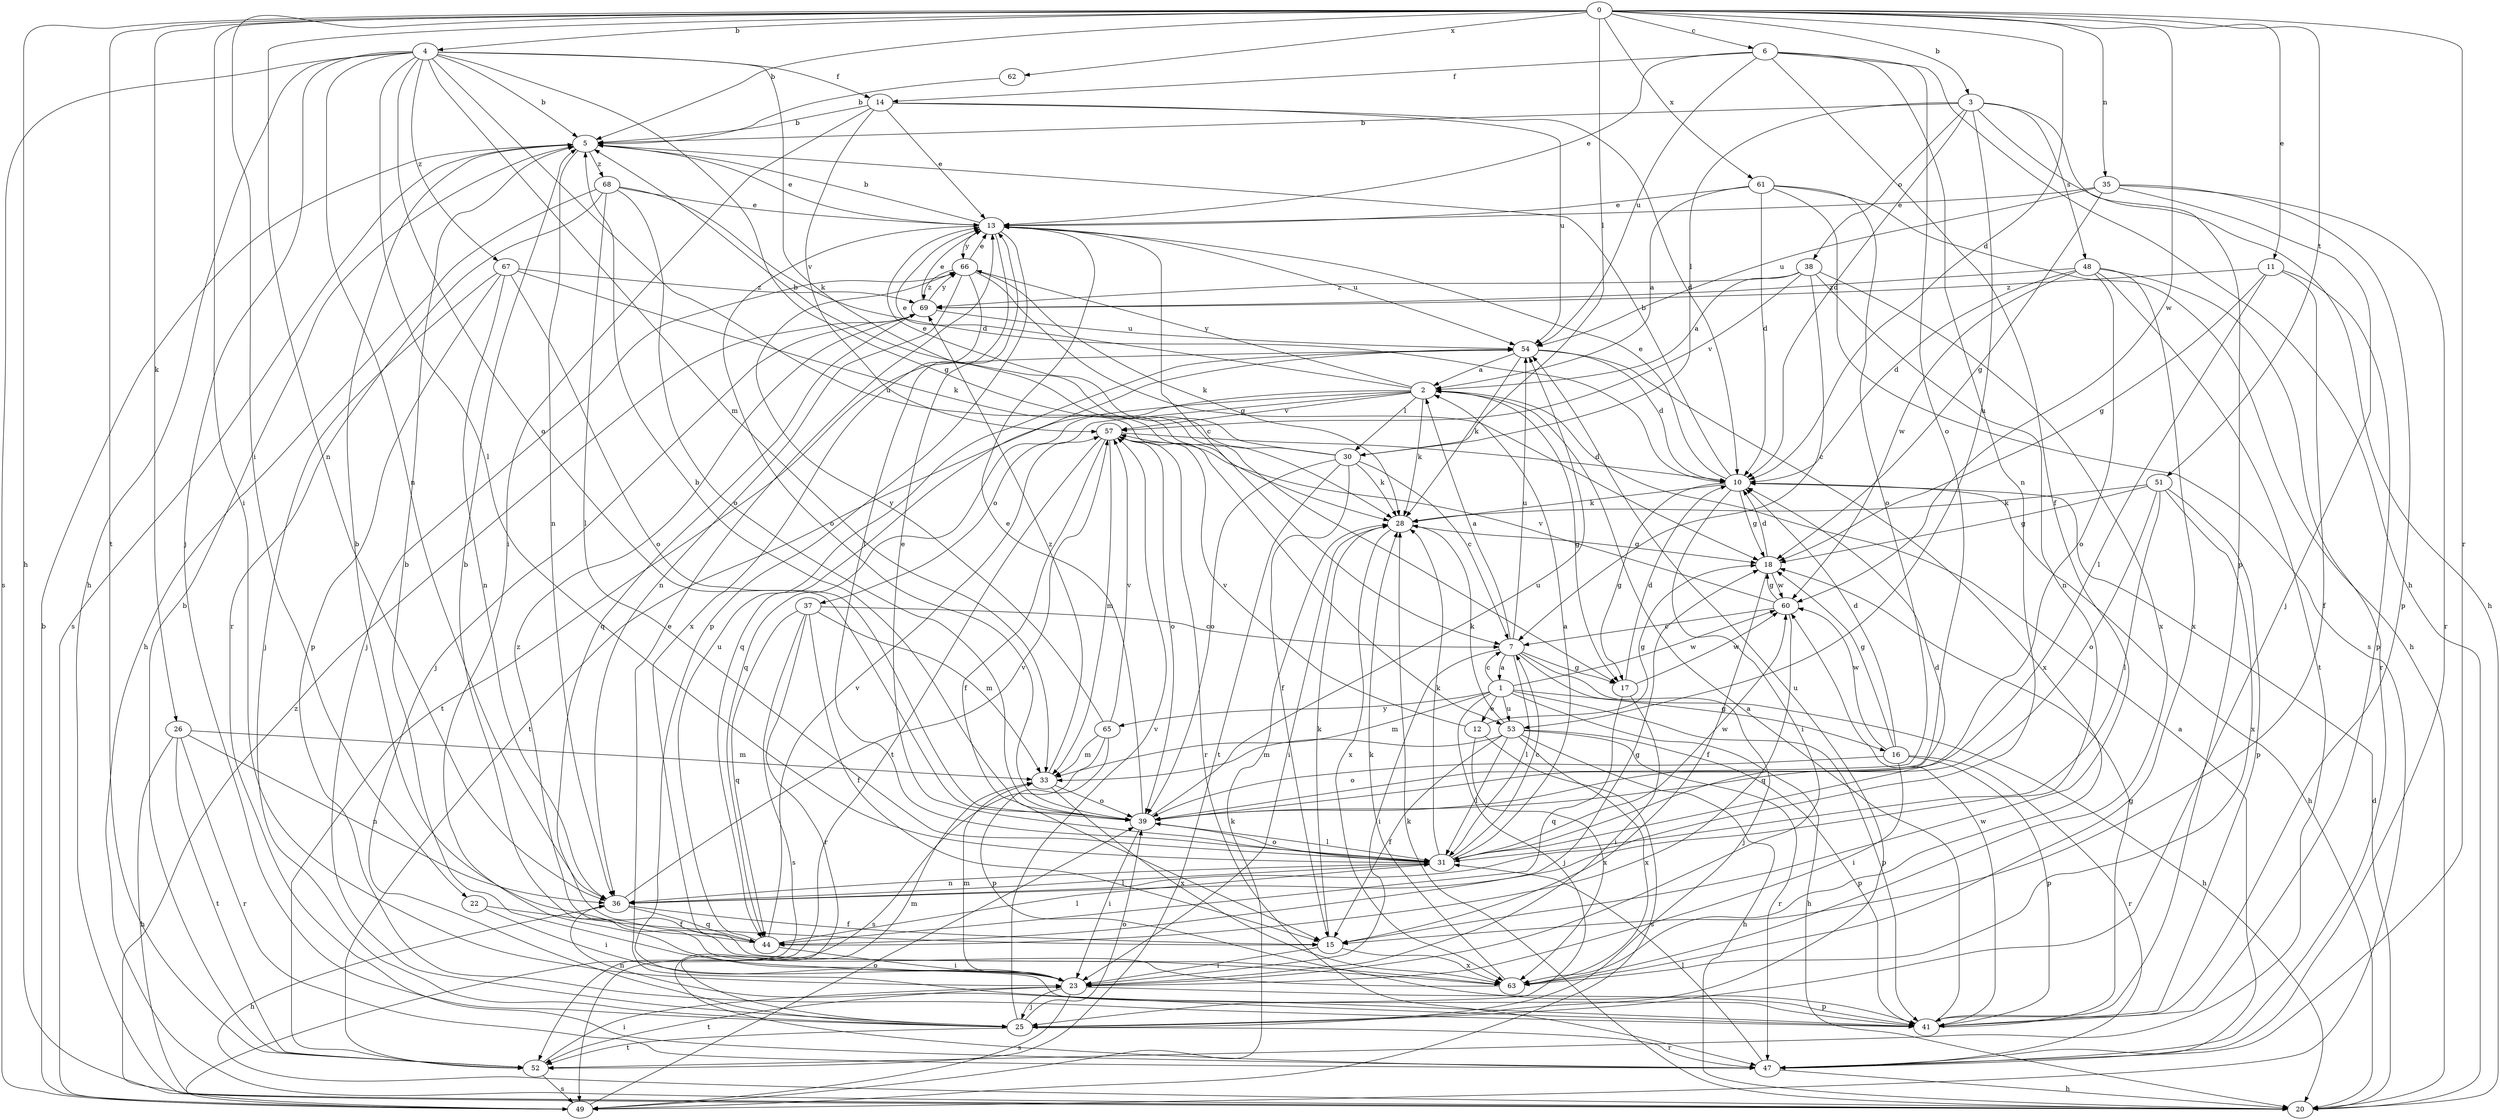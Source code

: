 strict digraph  {
0;
1;
2;
3;
4;
5;
6;
7;
10;
11;
12;
13;
14;
15;
16;
17;
18;
20;
22;
23;
25;
26;
28;
30;
31;
33;
35;
36;
37;
38;
39;
41;
44;
47;
48;
49;
51;
52;
53;
54;
57;
60;
61;
62;
63;
65;
66;
67;
68;
69;
0 -> 3  [label=b];
0 -> 4  [label=b];
0 -> 5  [label=b];
0 -> 6  [label=c];
0 -> 10  [label=d];
0 -> 11  [label=e];
0 -> 20  [label=h];
0 -> 22  [label=i];
0 -> 23  [label=i];
0 -> 26  [label=k];
0 -> 30  [label=l];
0 -> 35  [label=n];
0 -> 36  [label=n];
0 -> 47  [label=r];
0 -> 51  [label=t];
0 -> 52  [label=t];
0 -> 60  [label=w];
0 -> 61  [label=x];
0 -> 62  [label=x];
1 -> 7  [label=c];
1 -> 12  [label=e];
1 -> 16  [label=g];
1 -> 20  [label=h];
1 -> 25  [label=j];
1 -> 33  [label=m];
1 -> 41  [label=p];
1 -> 53  [label=u];
1 -> 60  [label=w];
1 -> 65  [label=y];
2 -> 13  [label=e];
2 -> 17  [label=g];
2 -> 28  [label=k];
2 -> 30  [label=l];
2 -> 37  [label=o];
2 -> 44  [label=q];
2 -> 52  [label=t];
2 -> 57  [label=v];
2 -> 66  [label=y];
3 -> 5  [label=b];
3 -> 10  [label=d];
3 -> 20  [label=h];
3 -> 30  [label=l];
3 -> 38  [label=o];
3 -> 41  [label=p];
3 -> 48  [label=s];
3 -> 53  [label=u];
4 -> 5  [label=b];
4 -> 14  [label=f];
4 -> 17  [label=g];
4 -> 20  [label=h];
4 -> 25  [label=j];
4 -> 28  [label=k];
4 -> 31  [label=l];
4 -> 33  [label=m];
4 -> 36  [label=n];
4 -> 39  [label=o];
4 -> 49  [label=s];
4 -> 53  [label=u];
4 -> 67  [label=z];
5 -> 13  [label=e];
5 -> 36  [label=n];
5 -> 49  [label=s];
5 -> 68  [label=z];
6 -> 13  [label=e];
6 -> 14  [label=f];
6 -> 15  [label=f];
6 -> 20  [label=h];
6 -> 36  [label=n];
6 -> 39  [label=o];
6 -> 54  [label=u];
7 -> 1  [label=a];
7 -> 2  [label=a];
7 -> 17  [label=g];
7 -> 20  [label=h];
7 -> 23  [label=i];
7 -> 25  [label=j];
7 -> 31  [label=l];
7 -> 54  [label=u];
10 -> 5  [label=b];
10 -> 13  [label=e];
10 -> 17  [label=g];
10 -> 18  [label=g];
10 -> 20  [label=h];
10 -> 23  [label=i];
10 -> 28  [label=k];
11 -> 15  [label=f];
11 -> 18  [label=g];
11 -> 31  [label=l];
11 -> 41  [label=p];
11 -> 69  [label=z];
12 -> 18  [label=g];
12 -> 49  [label=s];
12 -> 57  [label=v];
12 -> 63  [label=x];
13 -> 5  [label=b];
13 -> 7  [label=c];
13 -> 31  [label=l];
13 -> 39  [label=o];
13 -> 41  [label=p];
13 -> 54  [label=u];
13 -> 66  [label=y];
14 -> 5  [label=b];
14 -> 10  [label=d];
14 -> 13  [label=e];
14 -> 23  [label=i];
14 -> 54  [label=u];
14 -> 57  [label=v];
15 -> 23  [label=i];
15 -> 28  [label=k];
15 -> 63  [label=x];
16 -> 10  [label=d];
16 -> 18  [label=g];
16 -> 23  [label=i];
16 -> 39  [label=o];
16 -> 41  [label=p];
16 -> 47  [label=r];
16 -> 60  [label=w];
17 -> 10  [label=d];
17 -> 23  [label=i];
17 -> 44  [label=q];
17 -> 60  [label=w];
18 -> 10  [label=d];
18 -> 15  [label=f];
18 -> 60  [label=w];
20 -> 10  [label=d];
20 -> 28  [label=k];
22 -> 15  [label=f];
22 -> 23  [label=i];
23 -> 5  [label=b];
23 -> 25  [label=j];
23 -> 33  [label=m];
23 -> 41  [label=p];
23 -> 49  [label=s];
23 -> 52  [label=t];
25 -> 33  [label=m];
25 -> 39  [label=o];
25 -> 47  [label=r];
25 -> 52  [label=t];
25 -> 54  [label=u];
25 -> 57  [label=v];
26 -> 20  [label=h];
26 -> 33  [label=m];
26 -> 36  [label=n];
26 -> 47  [label=r];
26 -> 52  [label=t];
28 -> 18  [label=g];
28 -> 23  [label=i];
28 -> 63  [label=x];
30 -> 5  [label=b];
30 -> 7  [label=c];
30 -> 13  [label=e];
30 -> 15  [label=f];
30 -> 28  [label=k];
30 -> 39  [label=o];
30 -> 52  [label=t];
31 -> 2  [label=a];
31 -> 7  [label=c];
31 -> 10  [label=d];
31 -> 13  [label=e];
31 -> 28  [label=k];
31 -> 36  [label=n];
31 -> 39  [label=o];
31 -> 60  [label=w];
33 -> 39  [label=o];
33 -> 63  [label=x];
33 -> 69  [label=z];
35 -> 13  [label=e];
35 -> 18  [label=g];
35 -> 25  [label=j];
35 -> 41  [label=p];
35 -> 47  [label=r];
35 -> 54  [label=u];
36 -> 15  [label=f];
36 -> 20  [label=h];
36 -> 31  [label=l];
36 -> 44  [label=q];
36 -> 57  [label=v];
37 -> 7  [label=c];
37 -> 15  [label=f];
37 -> 33  [label=m];
37 -> 44  [label=q];
37 -> 47  [label=r];
37 -> 49  [label=s];
38 -> 2  [label=a];
38 -> 7  [label=c];
38 -> 36  [label=n];
38 -> 57  [label=v];
38 -> 63  [label=x];
38 -> 69  [label=z];
39 -> 5  [label=b];
39 -> 13  [label=e];
39 -> 23  [label=i];
39 -> 31  [label=l];
39 -> 54  [label=u];
41 -> 2  [label=a];
41 -> 13  [label=e];
41 -> 18  [label=g];
41 -> 36  [label=n];
41 -> 60  [label=w];
44 -> 5  [label=b];
44 -> 18  [label=g];
44 -> 23  [label=i];
44 -> 31  [label=l];
44 -> 54  [label=u];
44 -> 57  [label=v];
47 -> 2  [label=a];
47 -> 20  [label=h];
47 -> 31  [label=l];
48 -> 10  [label=d];
48 -> 39  [label=o];
48 -> 47  [label=r];
48 -> 52  [label=t];
48 -> 60  [label=w];
48 -> 63  [label=x];
48 -> 69  [label=z];
49 -> 5  [label=b];
49 -> 28  [label=k];
49 -> 39  [label=o];
49 -> 69  [label=z];
51 -> 18  [label=g];
51 -> 28  [label=k];
51 -> 31  [label=l];
51 -> 39  [label=o];
51 -> 41  [label=p];
51 -> 63  [label=x];
52 -> 5  [label=b];
52 -> 23  [label=i];
52 -> 49  [label=s];
53 -> 15  [label=f];
53 -> 20  [label=h];
53 -> 28  [label=k];
53 -> 31  [label=l];
53 -> 33  [label=m];
53 -> 41  [label=p];
53 -> 47  [label=r];
53 -> 63  [label=x];
54 -> 2  [label=a];
54 -> 10  [label=d];
54 -> 28  [label=k];
54 -> 44  [label=q];
54 -> 52  [label=t];
54 -> 63  [label=x];
57 -> 10  [label=d];
57 -> 15  [label=f];
57 -> 33  [label=m];
57 -> 39  [label=o];
57 -> 47  [label=r];
57 -> 52  [label=t];
60 -> 7  [label=c];
60 -> 18  [label=g];
60 -> 44  [label=q];
60 -> 57  [label=v];
61 -> 2  [label=a];
61 -> 10  [label=d];
61 -> 13  [label=e];
61 -> 20  [label=h];
61 -> 39  [label=o];
61 -> 49  [label=s];
62 -> 5  [label=b];
63 -> 5  [label=b];
63 -> 28  [label=k];
63 -> 69  [label=z];
65 -> 33  [label=m];
65 -> 41  [label=p];
65 -> 49  [label=s];
65 -> 57  [label=v];
65 -> 66  [label=y];
66 -> 13  [label=e];
66 -> 18  [label=g];
66 -> 25  [label=j];
66 -> 28  [label=k];
66 -> 36  [label=n];
66 -> 63  [label=x];
66 -> 69  [label=z];
67 -> 25  [label=j];
67 -> 28  [label=k];
67 -> 36  [label=n];
67 -> 39  [label=o];
67 -> 41  [label=p];
67 -> 69  [label=z];
68 -> 10  [label=d];
68 -> 13  [label=e];
68 -> 20  [label=h];
68 -> 31  [label=l];
68 -> 39  [label=o];
68 -> 47  [label=r];
69 -> 13  [label=e];
69 -> 25  [label=j];
69 -> 44  [label=q];
69 -> 54  [label=u];
69 -> 66  [label=y];
}
